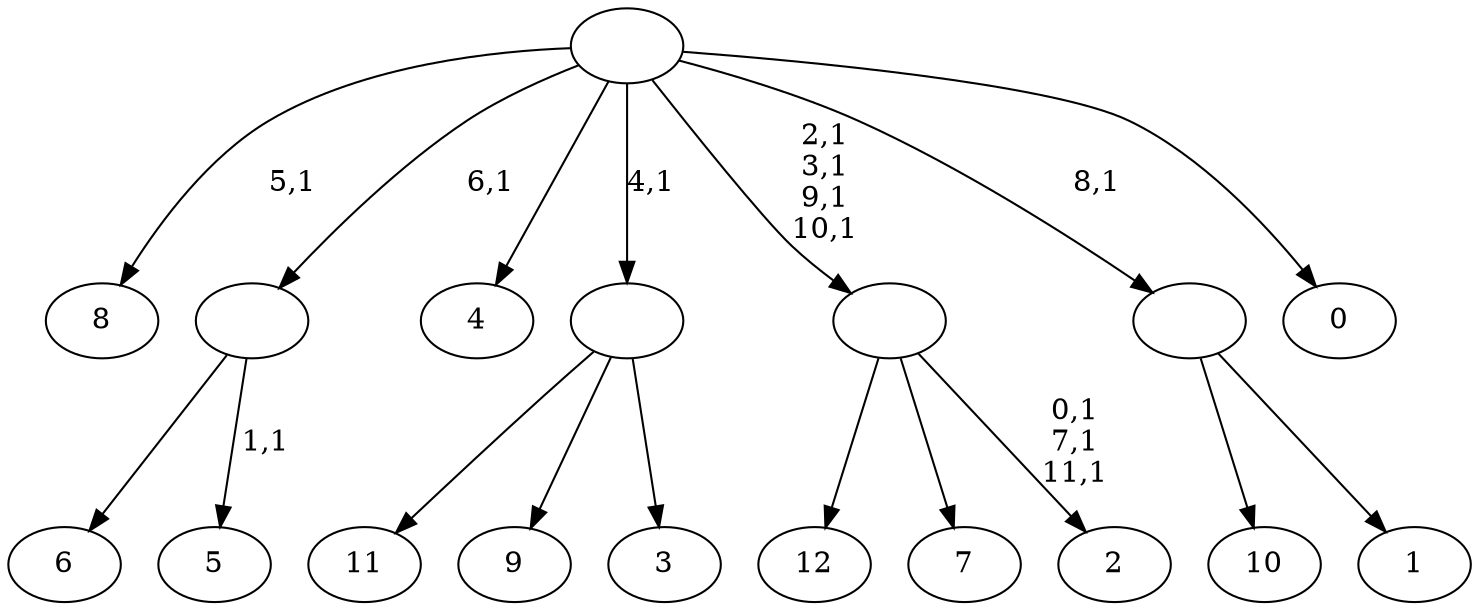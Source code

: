 digraph T {
	25 [label="12"]
	24 [label="11"]
	23 [label="10"]
	22 [label="9"]
	21 [label="8"]
	19 [label="7"]
	18 [label="6"]
	17 [label="5"]
	15 [label=""]
	14 [label="4"]
	13 [label="3"]
	12 [label=""]
	11 [label="2"]
	7 [label=""]
	3 [label="1"]
	2 [label=""]
	1 [label="0"]
	0 [label=""]
	15 -> 17 [label="1,1"]
	15 -> 18 [label=""]
	12 -> 24 [label=""]
	12 -> 22 [label=""]
	12 -> 13 [label=""]
	7 -> 11 [label="0,1\n7,1\n11,1"]
	7 -> 25 [label=""]
	7 -> 19 [label=""]
	2 -> 23 [label=""]
	2 -> 3 [label=""]
	0 -> 7 [label="2,1\n3,1\n9,1\n10,1"]
	0 -> 21 [label="5,1"]
	0 -> 15 [label="6,1"]
	0 -> 14 [label=""]
	0 -> 12 [label="4,1"]
	0 -> 2 [label="8,1"]
	0 -> 1 [label=""]
}
